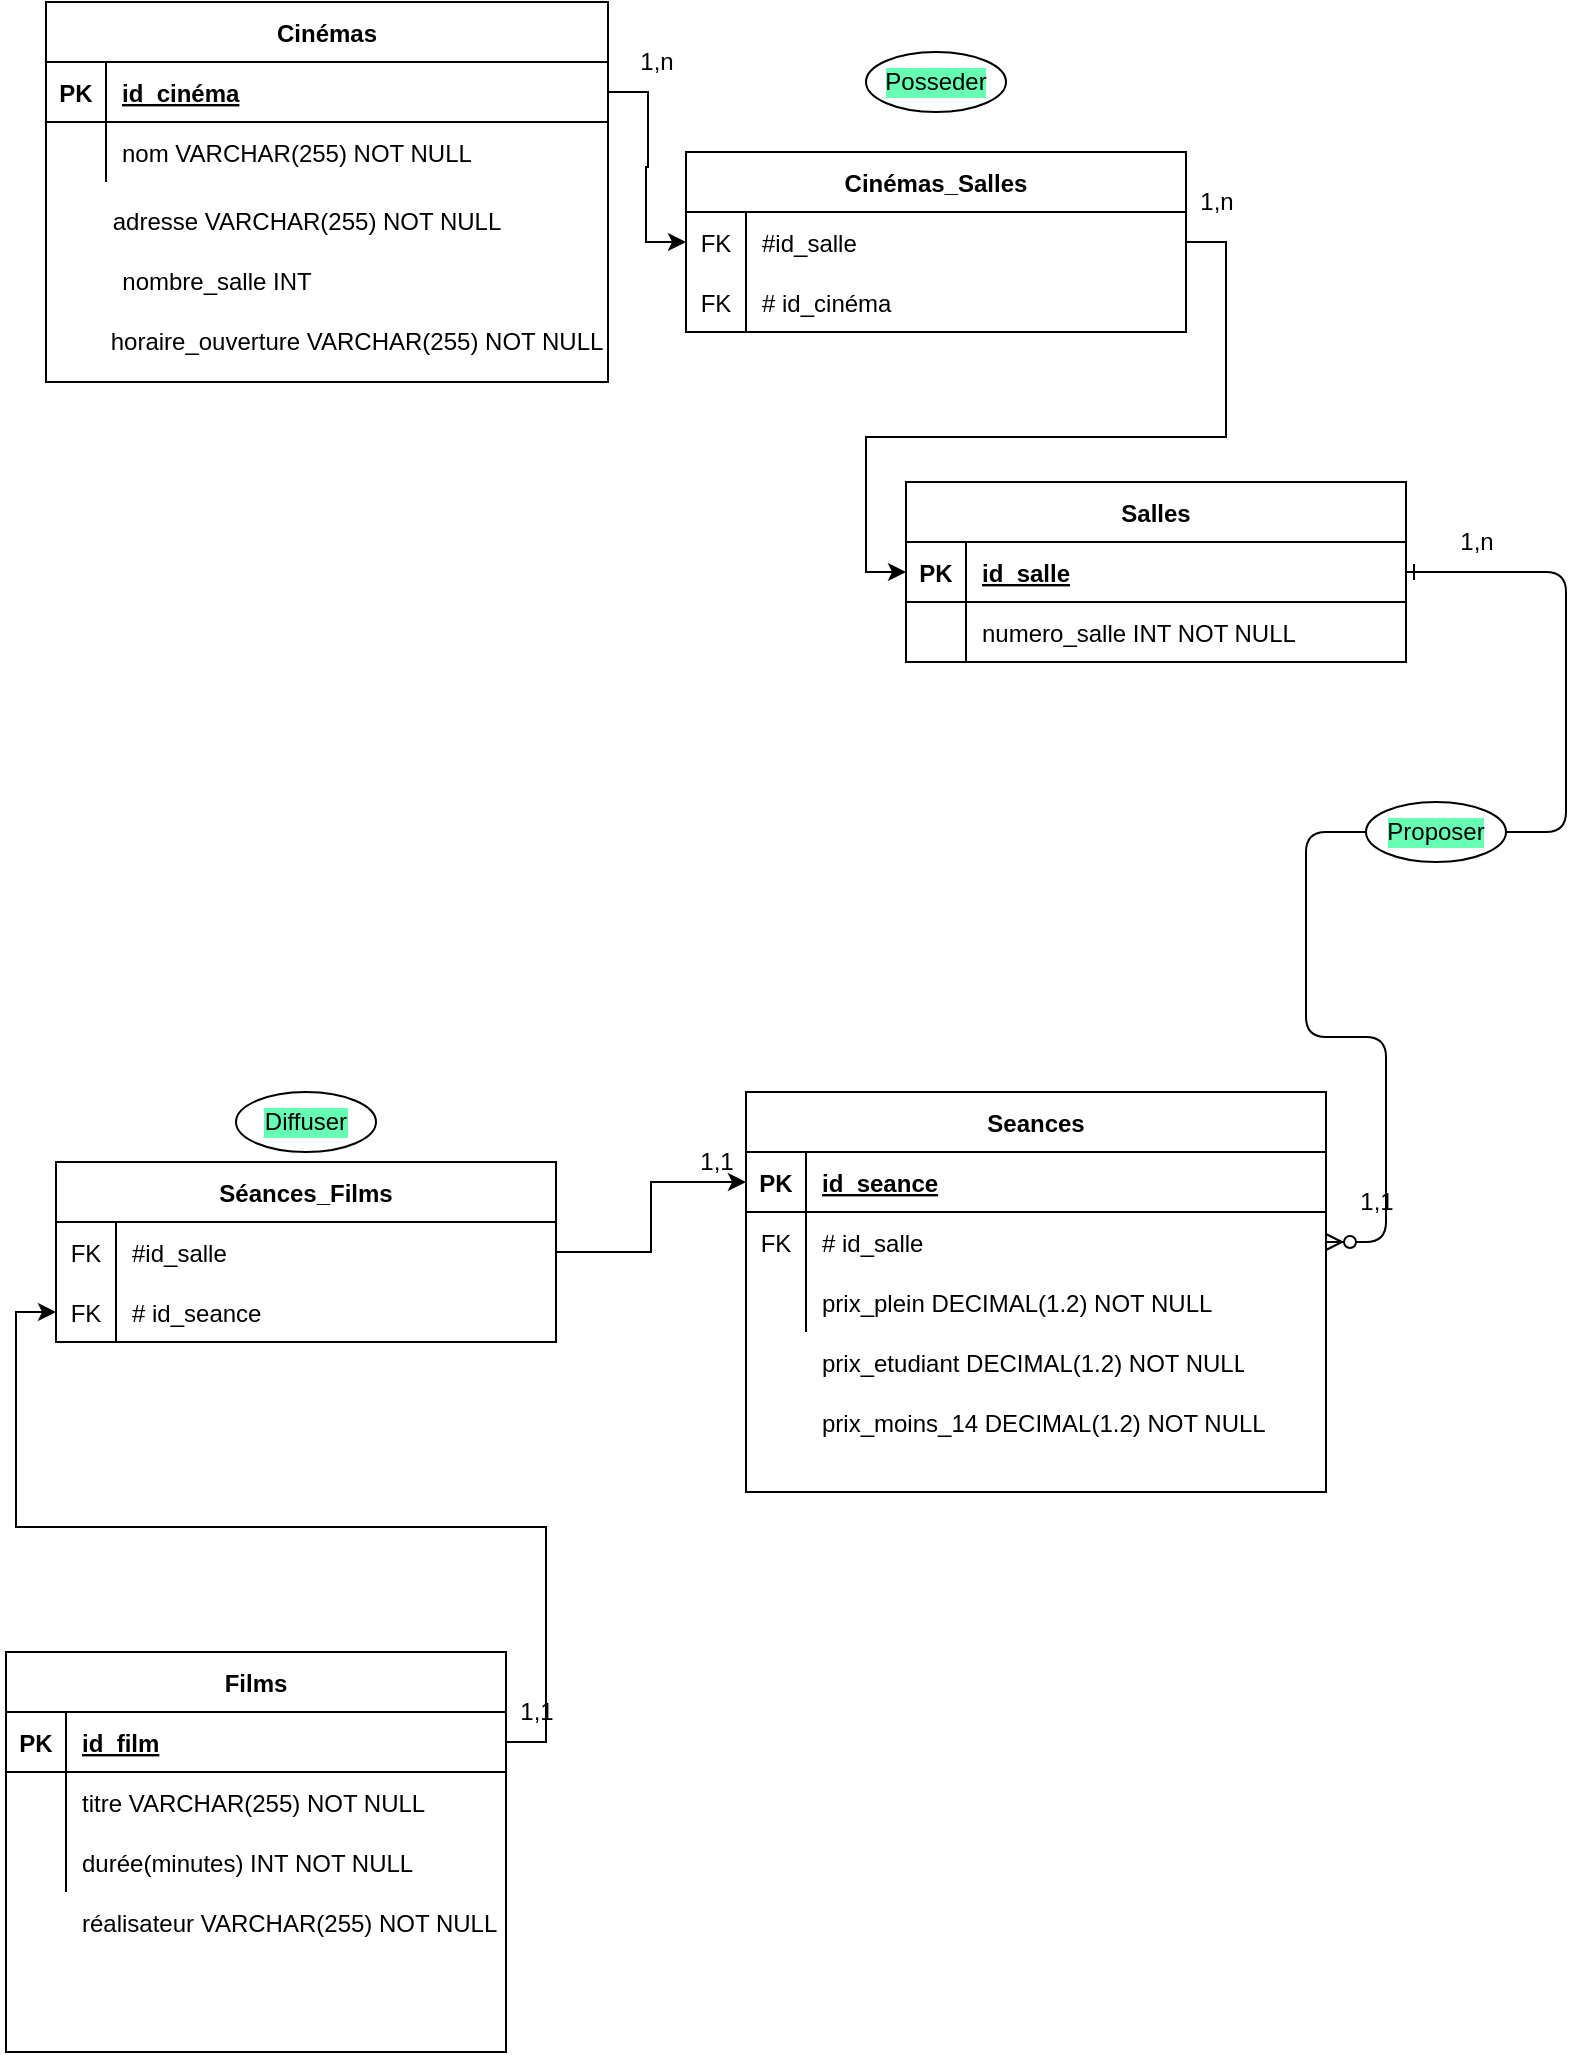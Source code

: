 <mxfile version="15.2.7" type="github">
  <diagram id="R2lEEEUBdFMjLlhIrx00" name="Page-1">
    <mxGraphModel dx="2031" dy="1074" grid="1" gridSize="10" guides="1" tooltips="1" connect="1" arrows="1" fold="1" page="1" pageScale="1" pageWidth="850" pageHeight="1100" math="0" shadow="0" extFonts="Permanent Marker^https://fonts.googleapis.com/css?family=Permanent+Marker">
      <root>
        <mxCell id="0" />
        <mxCell id="1" parent="0" />
        <mxCell id="C-vyLk0tnHw3VtMMgP7b-12" value="" style="edgeStyle=entityRelationEdgeStyle;endArrow=ERzeroToMany;startArrow=none;endFill=1;startFill=0;" parent="1" source="htr2fCzkMvuc5Et942lu-16" target="C-vyLk0tnHw3VtMMgP7b-17" edge="1">
          <mxGeometry width="100" height="100" relative="1" as="geometry">
            <mxPoint x="400" y="180" as="sourcePoint" />
            <mxPoint x="460" y="205" as="targetPoint" />
          </mxGeometry>
        </mxCell>
        <mxCell id="C-vyLk0tnHw3VtMMgP7b-2" value="Salles" style="shape=table;startSize=30;container=1;collapsible=1;childLayout=tableLayout;fixedRows=1;rowLines=0;fontStyle=1;align=center;resizeLast=1;" parent="1" vertex="1">
          <mxGeometry x="470" y="250" width="250" height="90" as="geometry">
            <mxRectangle x="630" y="270" width="70" height="30" as="alternateBounds" />
          </mxGeometry>
        </mxCell>
        <mxCell id="C-vyLk0tnHw3VtMMgP7b-3" value="" style="shape=partialRectangle;collapsible=0;dropTarget=0;pointerEvents=0;fillColor=none;points=[[0,0.5],[1,0.5]];portConstraint=eastwest;top=0;left=0;right=0;bottom=1;" parent="C-vyLk0tnHw3VtMMgP7b-2" vertex="1">
          <mxGeometry y="30" width="250" height="30" as="geometry" />
        </mxCell>
        <mxCell id="C-vyLk0tnHw3VtMMgP7b-4" value="PK" style="shape=partialRectangle;overflow=hidden;connectable=0;fillColor=none;top=0;left=0;bottom=0;right=0;fontStyle=1;" parent="C-vyLk0tnHw3VtMMgP7b-3" vertex="1">
          <mxGeometry width="30" height="30" as="geometry" />
        </mxCell>
        <mxCell id="C-vyLk0tnHw3VtMMgP7b-5" value="id_salle" style="shape=partialRectangle;overflow=hidden;connectable=0;fillColor=none;top=0;left=0;bottom=0;right=0;align=left;spacingLeft=6;fontStyle=5;" parent="C-vyLk0tnHw3VtMMgP7b-3" vertex="1">
          <mxGeometry x="30" width="220" height="30" as="geometry" />
        </mxCell>
        <mxCell id="C-vyLk0tnHw3VtMMgP7b-9" value="" style="shape=partialRectangle;collapsible=0;dropTarget=0;pointerEvents=0;fillColor=none;points=[[0,0.5],[1,0.5]];portConstraint=eastwest;top=0;left=0;right=0;bottom=0;" parent="C-vyLk0tnHw3VtMMgP7b-2" vertex="1">
          <mxGeometry y="60" width="250" height="30" as="geometry" />
        </mxCell>
        <mxCell id="C-vyLk0tnHw3VtMMgP7b-10" value="" style="shape=partialRectangle;overflow=hidden;connectable=0;fillColor=none;top=0;left=0;bottom=0;right=0;" parent="C-vyLk0tnHw3VtMMgP7b-9" vertex="1">
          <mxGeometry width="30" height="30" as="geometry" />
        </mxCell>
        <mxCell id="C-vyLk0tnHw3VtMMgP7b-11" value="numero_salle INT NOT NULL" style="shape=partialRectangle;overflow=hidden;connectable=0;fillColor=none;top=0;left=0;bottom=0;right=0;align=left;spacingLeft=6;" parent="C-vyLk0tnHw3VtMMgP7b-9" vertex="1">
          <mxGeometry x="30" width="220" height="30" as="geometry" />
        </mxCell>
        <mxCell id="C-vyLk0tnHw3VtMMgP7b-13" value="Seances" style="shape=table;startSize=30;container=1;collapsible=1;childLayout=tableLayout;fixedRows=1;rowLines=0;fontStyle=1;align=center;resizeLast=1;" parent="1" vertex="1">
          <mxGeometry x="390" y="555" width="290" height="200" as="geometry" />
        </mxCell>
        <mxCell id="C-vyLk0tnHw3VtMMgP7b-14" value="" style="shape=partialRectangle;collapsible=0;dropTarget=0;pointerEvents=0;fillColor=none;points=[[0,0.5],[1,0.5]];portConstraint=eastwest;top=0;left=0;right=0;bottom=1;" parent="C-vyLk0tnHw3VtMMgP7b-13" vertex="1">
          <mxGeometry y="30" width="290" height="30" as="geometry" />
        </mxCell>
        <mxCell id="C-vyLk0tnHw3VtMMgP7b-15" value="PK" style="shape=partialRectangle;overflow=hidden;connectable=0;fillColor=none;top=0;left=0;bottom=0;right=0;fontStyle=1;" parent="C-vyLk0tnHw3VtMMgP7b-14" vertex="1">
          <mxGeometry width="30" height="30" as="geometry" />
        </mxCell>
        <mxCell id="C-vyLk0tnHw3VtMMgP7b-16" value="id_seance" style="shape=partialRectangle;overflow=hidden;connectable=0;fillColor=none;top=0;left=0;bottom=0;right=0;align=left;spacingLeft=6;fontStyle=5;" parent="C-vyLk0tnHw3VtMMgP7b-14" vertex="1">
          <mxGeometry x="30" width="260" height="30" as="geometry" />
        </mxCell>
        <mxCell id="C-vyLk0tnHw3VtMMgP7b-17" value="" style="shape=partialRectangle;collapsible=0;dropTarget=0;pointerEvents=0;fillColor=none;points=[[0,0.5],[1,0.5]];portConstraint=eastwest;top=0;left=0;right=0;bottom=0;" parent="C-vyLk0tnHw3VtMMgP7b-13" vertex="1">
          <mxGeometry y="60" width="290" height="30" as="geometry" />
        </mxCell>
        <mxCell id="C-vyLk0tnHw3VtMMgP7b-18" value="FK" style="shape=partialRectangle;overflow=hidden;connectable=0;fillColor=none;top=0;left=0;bottom=0;right=0;" parent="C-vyLk0tnHw3VtMMgP7b-17" vertex="1">
          <mxGeometry width="30" height="30" as="geometry" />
        </mxCell>
        <mxCell id="C-vyLk0tnHw3VtMMgP7b-19" value="# id_salle" style="shape=partialRectangle;overflow=hidden;connectable=0;fillColor=none;top=0;left=0;bottom=0;right=0;align=left;spacingLeft=6;" parent="C-vyLk0tnHw3VtMMgP7b-17" vertex="1">
          <mxGeometry x="30" width="260" height="30" as="geometry" />
        </mxCell>
        <mxCell id="C-vyLk0tnHw3VtMMgP7b-20" value="" style="shape=partialRectangle;collapsible=0;dropTarget=0;pointerEvents=0;fillColor=none;points=[[0,0.5],[1,0.5]];portConstraint=eastwest;top=0;left=0;right=0;bottom=0;" parent="C-vyLk0tnHw3VtMMgP7b-13" vertex="1">
          <mxGeometry y="90" width="290" height="30" as="geometry" />
        </mxCell>
        <mxCell id="C-vyLk0tnHw3VtMMgP7b-21" value="" style="shape=partialRectangle;overflow=hidden;connectable=0;fillColor=none;top=0;left=0;bottom=0;right=0;" parent="C-vyLk0tnHw3VtMMgP7b-20" vertex="1">
          <mxGeometry width="30" height="30" as="geometry" />
        </mxCell>
        <mxCell id="C-vyLk0tnHw3VtMMgP7b-22" value="prix_plein DECIMAL(1.2) NOT NULL" style="shape=partialRectangle;overflow=hidden;connectable=0;fillColor=none;top=0;left=0;bottom=0;right=0;align=left;spacingLeft=6;" parent="C-vyLk0tnHw3VtMMgP7b-20" vertex="1">
          <mxGeometry x="30" width="260" height="30" as="geometry" />
        </mxCell>
        <mxCell id="C-vyLk0tnHw3VtMMgP7b-23" value="Cinémas" style="shape=table;startSize=30;container=1;collapsible=1;childLayout=tableLayout;fixedRows=1;rowLines=0;fontStyle=1;align=center;resizeLast=1;" parent="1" vertex="1">
          <mxGeometry x="40" y="10" width="281" height="190" as="geometry" />
        </mxCell>
        <mxCell id="C-vyLk0tnHw3VtMMgP7b-24" value="" style="shape=partialRectangle;collapsible=0;dropTarget=0;pointerEvents=0;fillColor=none;points=[[0,0.5],[1,0.5]];portConstraint=eastwest;top=0;left=0;right=0;bottom=1;" parent="C-vyLk0tnHw3VtMMgP7b-23" vertex="1">
          <mxGeometry y="30" width="281" height="30" as="geometry" />
        </mxCell>
        <mxCell id="C-vyLk0tnHw3VtMMgP7b-25" value="PK" style="shape=partialRectangle;overflow=hidden;connectable=0;fillColor=none;top=0;left=0;bottom=0;right=0;fontStyle=1;" parent="C-vyLk0tnHw3VtMMgP7b-24" vertex="1">
          <mxGeometry width="30" height="30" as="geometry" />
        </mxCell>
        <mxCell id="C-vyLk0tnHw3VtMMgP7b-26" value="id_cinéma" style="shape=partialRectangle;overflow=hidden;connectable=0;fillColor=none;top=0;left=0;bottom=0;right=0;align=left;spacingLeft=6;fontStyle=5;" parent="C-vyLk0tnHw3VtMMgP7b-24" vertex="1">
          <mxGeometry x="30" width="251" height="30" as="geometry" />
        </mxCell>
        <mxCell id="C-vyLk0tnHw3VtMMgP7b-27" value="" style="shape=partialRectangle;collapsible=0;dropTarget=0;pointerEvents=0;fillColor=none;points=[[0,0.5],[1,0.5]];portConstraint=eastwest;top=0;left=0;right=0;bottom=0;" parent="C-vyLk0tnHw3VtMMgP7b-23" vertex="1">
          <mxGeometry y="60" width="281" height="30" as="geometry" />
        </mxCell>
        <mxCell id="C-vyLk0tnHw3VtMMgP7b-28" value="" style="shape=partialRectangle;overflow=hidden;connectable=0;fillColor=none;top=0;left=0;bottom=0;right=0;" parent="C-vyLk0tnHw3VtMMgP7b-27" vertex="1">
          <mxGeometry width="30" height="30" as="geometry" />
        </mxCell>
        <mxCell id="C-vyLk0tnHw3VtMMgP7b-29" value="nom VARCHAR(255) NOT NULL" style="shape=partialRectangle;overflow=hidden;connectable=0;fillColor=none;top=0;left=0;bottom=0;right=0;align=left;spacingLeft=6;" parent="C-vyLk0tnHw3VtMMgP7b-27" vertex="1">
          <mxGeometry x="30" width="251" height="30" as="geometry" />
        </mxCell>
        <mxCell id="noGMSlvog_LMXfF3HezP-1" value="Films" style="shape=table;startSize=30;container=1;collapsible=1;childLayout=tableLayout;fixedRows=1;rowLines=0;fontStyle=1;align=center;resizeLast=1;" parent="1" vertex="1">
          <mxGeometry x="20" y="835" width="250" height="200" as="geometry" />
        </mxCell>
        <mxCell id="noGMSlvog_LMXfF3HezP-2" value="" style="shape=partialRectangle;collapsible=0;dropTarget=0;pointerEvents=0;fillColor=none;points=[[0,0.5],[1,0.5]];portConstraint=eastwest;top=0;left=0;right=0;bottom=1;" parent="noGMSlvog_LMXfF3HezP-1" vertex="1">
          <mxGeometry y="30" width="250" height="30" as="geometry" />
        </mxCell>
        <mxCell id="noGMSlvog_LMXfF3HezP-3" value="PK" style="shape=partialRectangle;overflow=hidden;connectable=0;fillColor=none;top=0;left=0;bottom=0;right=0;fontStyle=1;" parent="noGMSlvog_LMXfF3HezP-2" vertex="1">
          <mxGeometry width="30" height="30" as="geometry" />
        </mxCell>
        <mxCell id="noGMSlvog_LMXfF3HezP-4" value="id_film" style="shape=partialRectangle;overflow=hidden;connectable=0;fillColor=none;top=0;left=0;bottom=0;right=0;align=left;spacingLeft=6;fontStyle=5;" parent="noGMSlvog_LMXfF3HezP-2" vertex="1">
          <mxGeometry x="30" width="220" height="30" as="geometry" />
        </mxCell>
        <mxCell id="noGMSlvog_LMXfF3HezP-5" value="" style="shape=partialRectangle;collapsible=0;dropTarget=0;pointerEvents=0;fillColor=none;points=[[0,0.5],[1,0.5]];portConstraint=eastwest;top=0;left=0;right=0;bottom=0;" parent="noGMSlvog_LMXfF3HezP-1" vertex="1">
          <mxGeometry y="60" width="250" height="30" as="geometry" />
        </mxCell>
        <mxCell id="noGMSlvog_LMXfF3HezP-6" value="" style="shape=partialRectangle;overflow=hidden;connectable=0;fillColor=none;top=0;left=0;bottom=0;right=0;" parent="noGMSlvog_LMXfF3HezP-5" vertex="1">
          <mxGeometry width="30" height="30" as="geometry" />
        </mxCell>
        <mxCell id="noGMSlvog_LMXfF3HezP-7" value="titre VARCHAR(255) NOT NULL" style="shape=partialRectangle;overflow=hidden;connectable=0;fillColor=none;top=0;left=0;bottom=0;right=0;align=left;spacingLeft=6;" parent="noGMSlvog_LMXfF3HezP-5" vertex="1">
          <mxGeometry x="30" width="220" height="30" as="geometry" />
        </mxCell>
        <mxCell id="noGMSlvog_LMXfF3HezP-8" value="" style="shape=partialRectangle;collapsible=0;dropTarget=0;pointerEvents=0;fillColor=none;points=[[0,0.5],[1,0.5]];portConstraint=eastwest;top=0;left=0;right=0;bottom=0;" parent="noGMSlvog_LMXfF3HezP-1" vertex="1">
          <mxGeometry y="90" width="250" height="30" as="geometry" />
        </mxCell>
        <mxCell id="noGMSlvog_LMXfF3HezP-9" value="" style="shape=partialRectangle;overflow=hidden;connectable=0;fillColor=none;top=0;left=0;bottom=0;right=0;" parent="noGMSlvog_LMXfF3HezP-8" vertex="1">
          <mxGeometry width="30" height="30" as="geometry" />
        </mxCell>
        <mxCell id="noGMSlvog_LMXfF3HezP-10" value="durée(minutes) INT NOT NULL" style="shape=partialRectangle;overflow=hidden;connectable=0;fillColor=none;top=0;left=0;bottom=0;right=0;align=left;spacingLeft=6;" parent="noGMSlvog_LMXfF3HezP-8" vertex="1">
          <mxGeometry x="30" width="220" height="30" as="geometry" />
        </mxCell>
        <mxCell id="noGMSlvog_LMXfF3HezP-11" value="1,n" style="text;html=1;align=center;verticalAlign=middle;resizable=0;points=[];autosize=1;strokeColor=none;fillColor=none;" parent="1" vertex="1">
          <mxGeometry x="330" y="30" width="30" height="20" as="geometry" />
        </mxCell>
        <mxCell id="noGMSlvog_LMXfF3HezP-12" value="1,n" style="text;html=1;align=center;verticalAlign=middle;resizable=0;points=[];autosize=1;strokeColor=none;fillColor=none;" parent="1" vertex="1">
          <mxGeometry x="610" y="100" width="30" height="20" as="geometry" />
        </mxCell>
        <mxCell id="noGMSlvog_LMXfF3HezP-15" value="Posseder" style="ellipse;whiteSpace=wrap;html=1;labelBackgroundColor=#66FFB3;" parent="1" vertex="1">
          <mxGeometry x="450" y="35" width="70" height="30" as="geometry" />
        </mxCell>
        <mxCell id="noGMSlvog_LMXfF3HezP-35" style="edgeStyle=orthogonalEdgeStyle;rounded=0;orthogonalLoop=1;jettySize=auto;html=1;exitX=0.5;exitY=1;exitDx=0;exitDy=0;" parent="1" edge="1">
          <mxGeometry relative="1" as="geometry">
            <mxPoint x="505" y="240.0" as="sourcePoint" />
            <mxPoint x="505" y="240.0" as="targetPoint" />
          </mxGeometry>
        </mxCell>
        <mxCell id="noGMSlvog_LMXfF3HezP-48" style="edgeStyle=orthogonalEdgeStyle;rounded=0;orthogonalLoop=1;jettySize=auto;html=1;exitX=1;exitY=0.5;exitDx=0;exitDy=0;entryX=0;entryY=0.5;entryDx=0;entryDy=0;" parent="1" source="noGMSlvog_LMXfF3HezP-36" target="C-vyLk0tnHw3VtMMgP7b-3" edge="1">
          <mxGeometry relative="1" as="geometry" />
        </mxCell>
        <mxCell id="noGMSlvog_LMXfF3HezP-36" value="Cinémas_Salles" style="shape=table;startSize=30;container=1;collapsible=1;childLayout=tableLayout;fixedRows=1;rowLines=0;fontStyle=1;align=center;resizeLast=1;" parent="1" vertex="1">
          <mxGeometry x="360" y="85" width="250" height="90" as="geometry">
            <mxRectangle x="630" y="270" width="70" height="30" as="alternateBounds" />
          </mxGeometry>
        </mxCell>
        <mxCell id="noGMSlvog_LMXfF3HezP-43" value="" style="shape=partialRectangle;collapsible=0;dropTarget=0;pointerEvents=0;fillColor=none;points=[[0,0.5],[1,0.5]];portConstraint=eastwest;top=0;left=0;right=0;bottom=0;" parent="noGMSlvog_LMXfF3HezP-36" vertex="1">
          <mxGeometry y="30" width="250" height="30" as="geometry" />
        </mxCell>
        <mxCell id="noGMSlvog_LMXfF3HezP-44" value="FK" style="shape=partialRectangle;overflow=hidden;connectable=0;fillColor=none;top=0;left=0;bottom=0;right=0;" parent="noGMSlvog_LMXfF3HezP-43" vertex="1">
          <mxGeometry width="30" height="30" as="geometry" />
        </mxCell>
        <mxCell id="noGMSlvog_LMXfF3HezP-45" value="#id_salle" style="shape=partialRectangle;overflow=hidden;connectable=0;fillColor=none;top=0;left=0;bottom=0;right=0;align=left;spacingLeft=6;" parent="noGMSlvog_LMXfF3HezP-43" vertex="1">
          <mxGeometry x="30" width="220" height="30" as="geometry" />
        </mxCell>
        <mxCell id="noGMSlvog_LMXfF3HezP-40" value="" style="shape=partialRectangle;collapsible=0;dropTarget=0;pointerEvents=0;fillColor=none;points=[[0,0.5],[1,0.5]];portConstraint=eastwest;top=0;left=0;right=0;bottom=0;" parent="noGMSlvog_LMXfF3HezP-36" vertex="1">
          <mxGeometry y="60" width="250" height="30" as="geometry" />
        </mxCell>
        <mxCell id="noGMSlvog_LMXfF3HezP-41" value="FK" style="shape=partialRectangle;overflow=hidden;connectable=0;fillColor=none;top=0;left=0;bottom=0;right=0;" parent="noGMSlvog_LMXfF3HezP-40" vertex="1">
          <mxGeometry width="30" height="30" as="geometry" />
        </mxCell>
        <mxCell id="noGMSlvog_LMXfF3HezP-42" value="# id_cinéma" style="shape=partialRectangle;overflow=hidden;connectable=0;fillColor=none;top=0;left=0;bottom=0;right=0;align=left;spacingLeft=6;" parent="noGMSlvog_LMXfF3HezP-40" vertex="1">
          <mxGeometry x="30" width="220" height="30" as="geometry" />
        </mxCell>
        <mxCell id="noGMSlvog_LMXfF3HezP-47" style="edgeStyle=orthogonalEdgeStyle;rounded=0;orthogonalLoop=1;jettySize=auto;html=1;exitX=1;exitY=0.5;exitDx=0;exitDy=0;entryX=0;entryY=0.5;entryDx=0;entryDy=0;" parent="1" source="C-vyLk0tnHw3VtMMgP7b-24" target="noGMSlvog_LMXfF3HezP-43" edge="1">
          <mxGeometry relative="1" as="geometry" />
        </mxCell>
        <mxCell id="noGMSlvog_LMXfF3HezP-49" value="adresse VARCHAR(255) NOT NULL" style="text;html=1;align=center;verticalAlign=middle;resizable=0;points=[];autosize=1;strokeColor=none;fillColor=none;" parent="1" vertex="1">
          <mxGeometry x="65" y="110" width="210" height="20" as="geometry" />
        </mxCell>
        <mxCell id="noGMSlvog_LMXfF3HezP-51" value="nombre_salle INT " style="text;html=1;align=center;verticalAlign=middle;resizable=0;points=[];autosize=1;strokeColor=none;fillColor=none;" parent="1" vertex="1">
          <mxGeometry x="70" y="140" width="110" height="20" as="geometry" />
        </mxCell>
        <mxCell id="noGMSlvog_LMXfF3HezP-53" value="horaire_ouverture VARCHAR(255) NOT NULL" style="text;html=1;align=center;verticalAlign=middle;resizable=0;points=[];autosize=1;strokeColor=none;fillColor=none;" parent="1" vertex="1">
          <mxGeometry x="65" y="170" width="260" height="20" as="geometry" />
        </mxCell>
        <mxCell id="noGMSlvog_LMXfF3HezP-54" value="Diffuser" style="ellipse;whiteSpace=wrap;html=1;labelBackgroundColor=#66FFB3;" parent="1" vertex="1">
          <mxGeometry x="135" y="555" width="70" height="30" as="geometry" />
        </mxCell>
        <mxCell id="noGMSlvog_LMXfF3HezP-56" value="1,n" style="text;html=1;align=center;verticalAlign=middle;resizable=0;points=[];autosize=1;strokeColor=none;fillColor=none;" parent="1" vertex="1">
          <mxGeometry x="740" y="270" width="30" height="20" as="geometry" />
        </mxCell>
        <mxCell id="htr2fCzkMvuc5Et942lu-3" value="prix_etudiant DECIMAL(1.2) NOT NULL" style="shape=partialRectangle;overflow=hidden;connectable=0;fillColor=none;top=0;left=0;bottom=0;right=0;align=left;spacingLeft=6;" vertex="1" parent="1">
          <mxGeometry x="420" y="675" width="220" height="30" as="geometry" />
        </mxCell>
        <mxCell id="htr2fCzkMvuc5Et942lu-4" value="prix_moins_14 DECIMAL(1.2) NOT NULL" style="shape=partialRectangle;overflow=hidden;connectable=0;fillColor=none;top=0;left=0;bottom=0;right=0;align=left;spacingLeft=6;" vertex="1" parent="1">
          <mxGeometry x="420" y="705" width="240" height="30" as="geometry" />
        </mxCell>
        <mxCell id="htr2fCzkMvuc5Et942lu-6" value="Séances_Films" style="shape=table;startSize=30;container=1;collapsible=1;childLayout=tableLayout;fixedRows=1;rowLines=0;fontStyle=1;align=center;resizeLast=1;" vertex="1" parent="1">
          <mxGeometry x="45" y="590" width="250" height="90" as="geometry">
            <mxRectangle x="630" y="270" width="70" height="30" as="alternateBounds" />
          </mxGeometry>
        </mxCell>
        <mxCell id="htr2fCzkMvuc5Et942lu-10" value="" style="shape=partialRectangle;collapsible=0;dropTarget=0;pointerEvents=0;fillColor=none;points=[[0,0.5],[1,0.5]];portConstraint=eastwest;top=0;left=0;right=0;bottom=0;" vertex="1" parent="htr2fCzkMvuc5Et942lu-6">
          <mxGeometry y="30" width="250" height="30" as="geometry" />
        </mxCell>
        <mxCell id="htr2fCzkMvuc5Et942lu-11" value="FK" style="shape=partialRectangle;overflow=hidden;connectable=0;fillColor=none;top=0;left=0;bottom=0;right=0;" vertex="1" parent="htr2fCzkMvuc5Et942lu-10">
          <mxGeometry width="30" height="30" as="geometry" />
        </mxCell>
        <mxCell id="htr2fCzkMvuc5Et942lu-12" value="#id_salle" style="shape=partialRectangle;overflow=hidden;connectable=0;fillColor=none;top=0;left=0;bottom=0;right=0;align=left;spacingLeft=6;" vertex="1" parent="htr2fCzkMvuc5Et942lu-10">
          <mxGeometry x="30" width="220" height="30" as="geometry" />
        </mxCell>
        <mxCell id="htr2fCzkMvuc5Et942lu-7" value="" style="shape=partialRectangle;collapsible=0;dropTarget=0;pointerEvents=0;fillColor=none;points=[[0,0.5],[1,0.5]];portConstraint=eastwest;top=0;left=0;right=0;bottom=0;" vertex="1" parent="htr2fCzkMvuc5Et942lu-6">
          <mxGeometry y="60" width="250" height="30" as="geometry" />
        </mxCell>
        <mxCell id="htr2fCzkMvuc5Et942lu-8" value="FK" style="shape=partialRectangle;overflow=hidden;connectable=0;fillColor=none;top=0;left=0;bottom=0;right=0;" vertex="1" parent="htr2fCzkMvuc5Et942lu-7">
          <mxGeometry width="30" height="30" as="geometry" />
        </mxCell>
        <mxCell id="htr2fCzkMvuc5Et942lu-9" value="# id_seance" style="shape=partialRectangle;overflow=hidden;connectable=0;fillColor=none;top=0;left=0;bottom=0;right=0;align=left;spacingLeft=6;" vertex="1" parent="htr2fCzkMvuc5Et942lu-7">
          <mxGeometry x="30" width="220" height="30" as="geometry" />
        </mxCell>
        <mxCell id="htr2fCzkMvuc5Et942lu-13" style="edgeStyle=orthogonalEdgeStyle;rounded=0;orthogonalLoop=1;jettySize=auto;html=1;exitX=1;exitY=0.5;exitDx=0;exitDy=0;entryX=0;entryY=0.5;entryDx=0;entryDy=0;" edge="1" parent="1" source="noGMSlvog_LMXfF3HezP-2" target="htr2fCzkMvuc5Et942lu-7">
          <mxGeometry relative="1" as="geometry" />
        </mxCell>
        <mxCell id="htr2fCzkMvuc5Et942lu-14" value="réalisateur VARCHAR(255) NOT NULL" style="shape=partialRectangle;overflow=hidden;connectable=0;fillColor=none;top=0;left=0;bottom=0;right=0;align=left;spacingLeft=6;" vertex="1" parent="1">
          <mxGeometry x="50" y="955" width="220" height="30" as="geometry" />
        </mxCell>
        <mxCell id="htr2fCzkMvuc5Et942lu-15" style="edgeStyle=orthogonalEdgeStyle;rounded=0;orthogonalLoop=1;jettySize=auto;html=1;exitX=1;exitY=0.5;exitDx=0;exitDy=0;" edge="1" parent="1" source="htr2fCzkMvuc5Et942lu-10" target="C-vyLk0tnHw3VtMMgP7b-14">
          <mxGeometry relative="1" as="geometry" />
        </mxCell>
        <mxCell id="htr2fCzkMvuc5Et942lu-16" value="Proposer" style="ellipse;whiteSpace=wrap;html=1;labelBackgroundColor=#66FFB3;" vertex="1" parent="1">
          <mxGeometry x="700" y="410" width="70" height="30" as="geometry" />
        </mxCell>
        <mxCell id="htr2fCzkMvuc5Et942lu-17" value="" style="edgeStyle=entityRelationEdgeStyle;endArrow=none;startArrow=ERone;endFill=1;startFill=0;" edge="1" parent="1" source="C-vyLk0tnHw3VtMMgP7b-3" target="htr2fCzkMvuc5Et942lu-16">
          <mxGeometry width="100" height="100" relative="1" as="geometry">
            <mxPoint x="760" y="295" as="sourcePoint" />
            <mxPoint x="800" y="555" as="targetPoint" />
          </mxGeometry>
        </mxCell>
        <mxCell id="htr2fCzkMvuc5Et942lu-18" value="1,1" style="text;html=1;align=center;verticalAlign=middle;resizable=0;points=[];autosize=1;strokeColor=none;fillColor=none;" vertex="1" parent="1">
          <mxGeometry x="690" y="600" width="30" height="20" as="geometry" />
        </mxCell>
        <mxCell id="htr2fCzkMvuc5Et942lu-30" value="1,1" style="text;html=1;align=center;verticalAlign=middle;resizable=0;points=[];autosize=1;strokeColor=none;fillColor=none;" vertex="1" parent="1">
          <mxGeometry x="360" y="580" width="30" height="20" as="geometry" />
        </mxCell>
        <mxCell id="htr2fCzkMvuc5Et942lu-31" value="1,1" style="text;html=1;align=center;verticalAlign=middle;resizable=0;points=[];autosize=1;strokeColor=none;fillColor=none;" vertex="1" parent="1">
          <mxGeometry x="270" y="855" width="30" height="20" as="geometry" />
        </mxCell>
      </root>
    </mxGraphModel>
  </diagram>
</mxfile>
